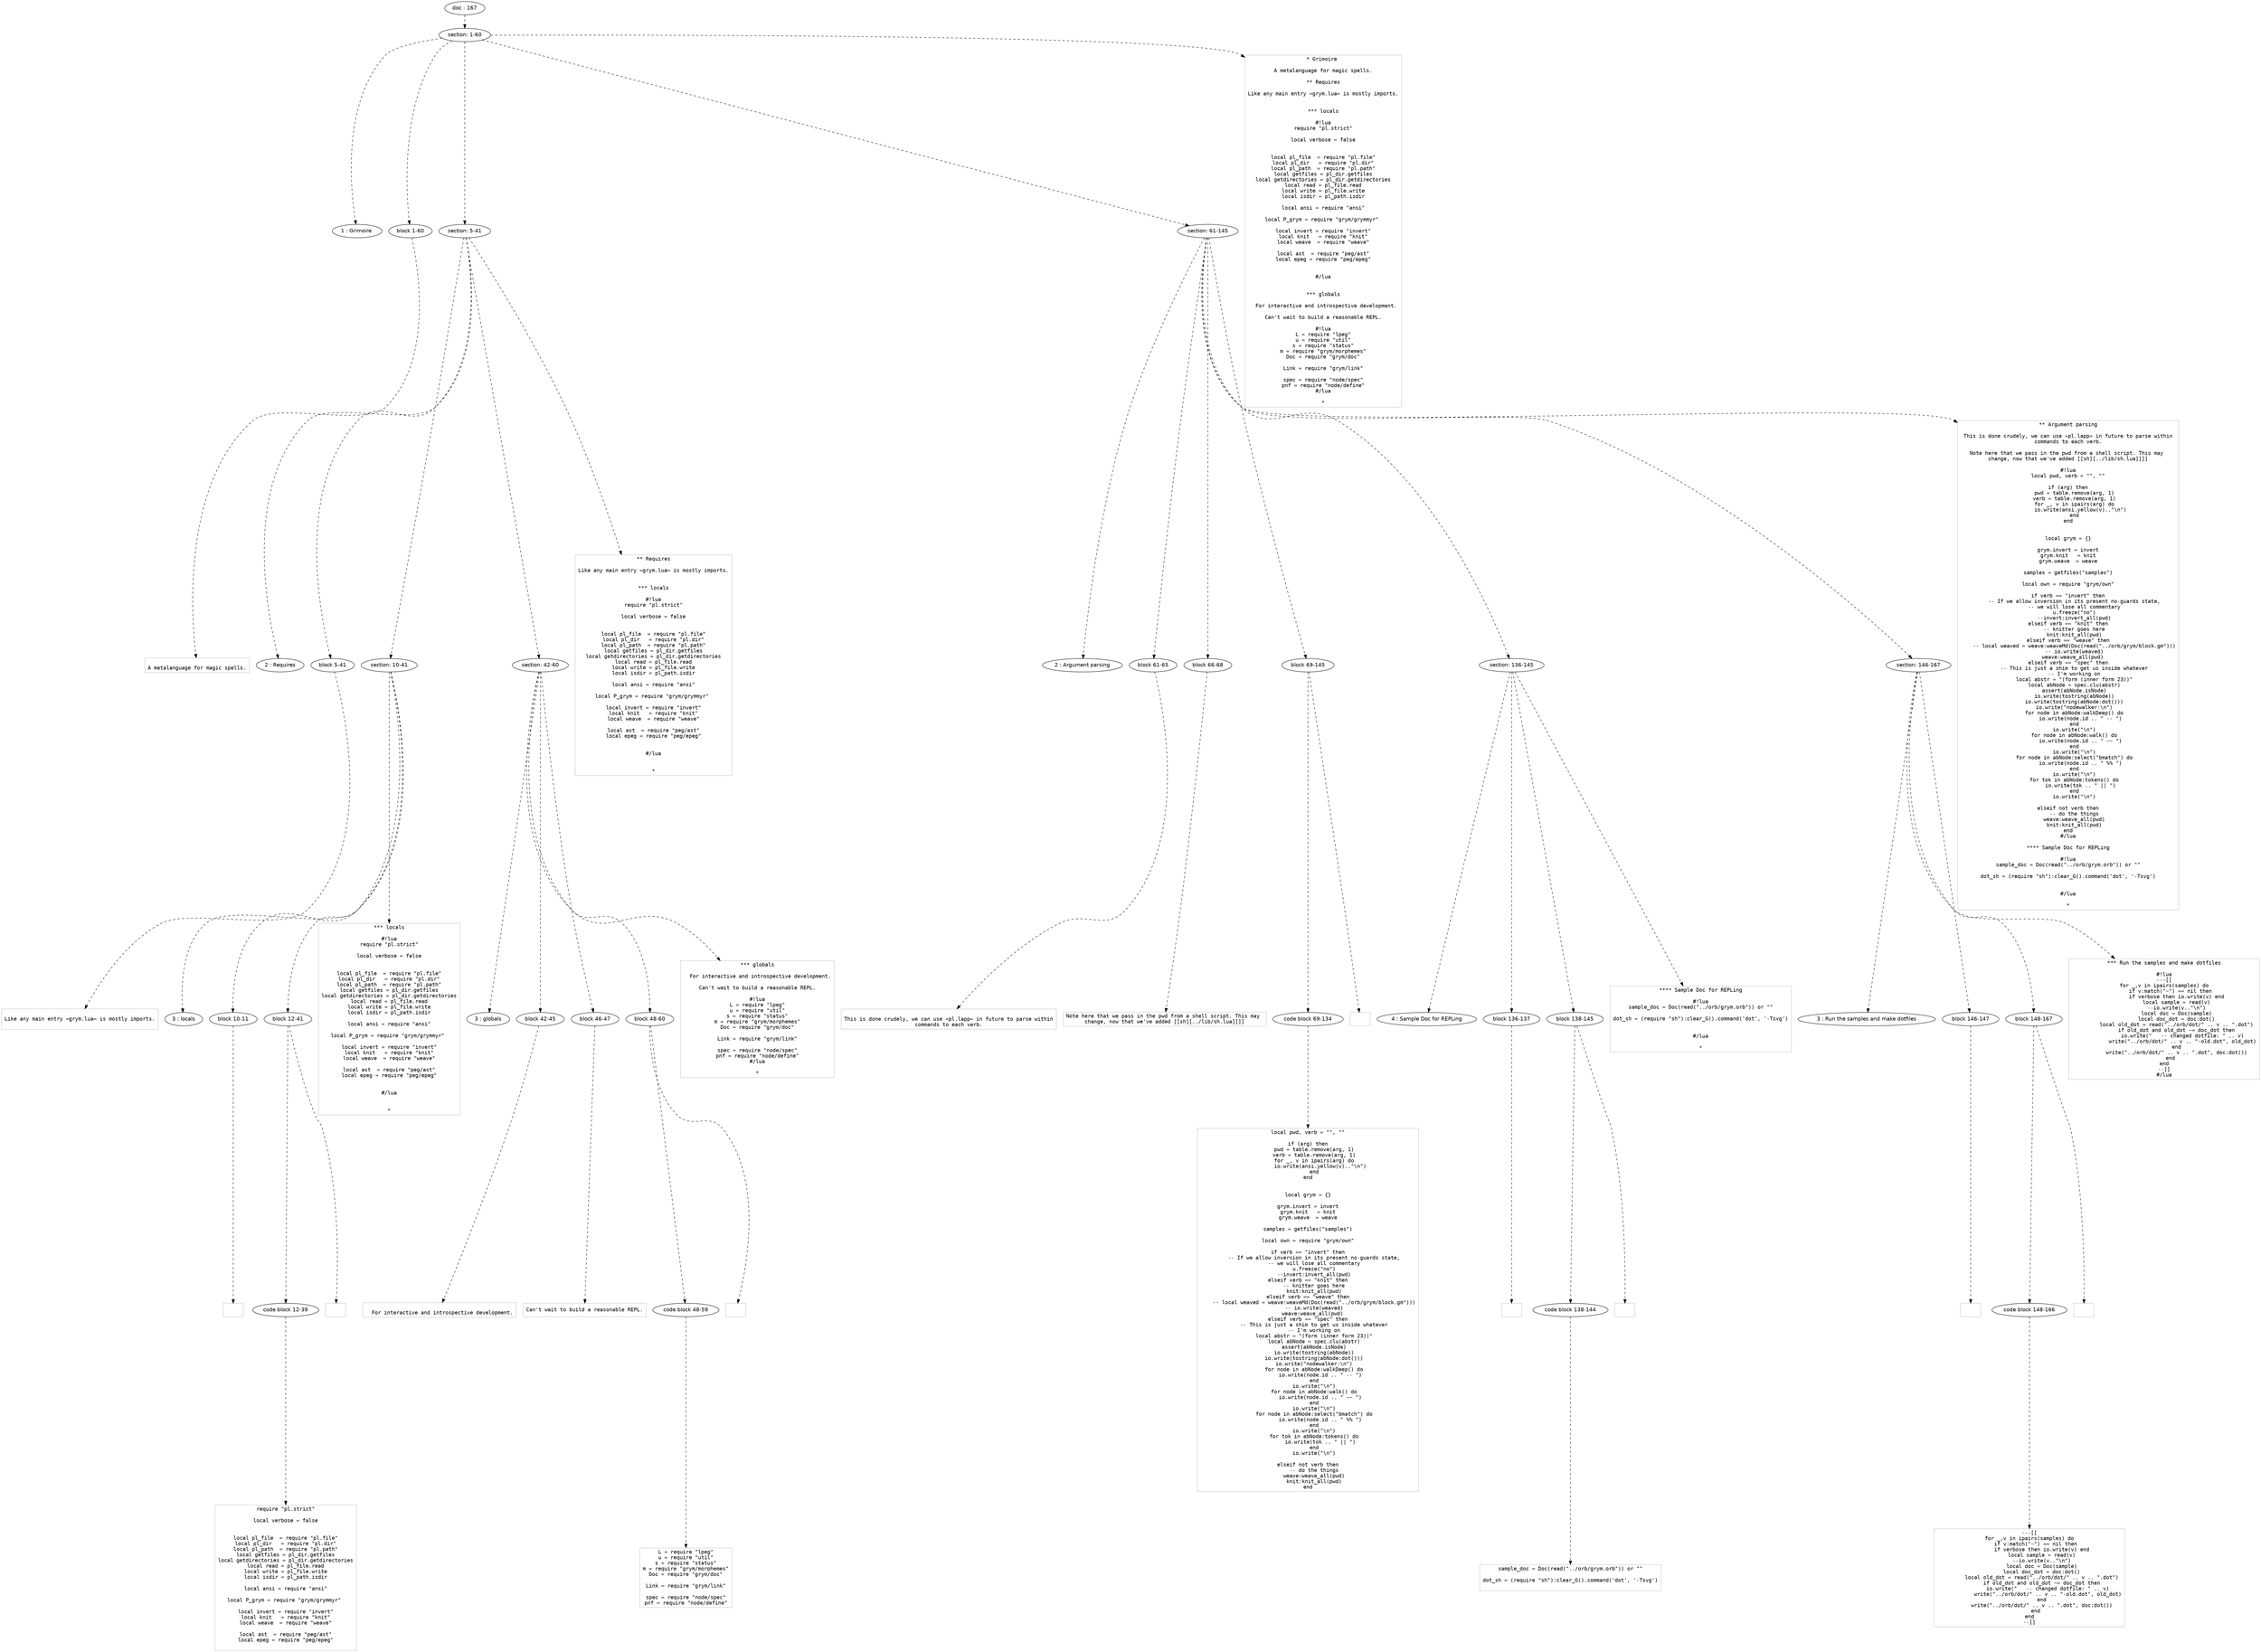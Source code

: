 digraph hierarchy {

node [fontname=Helvetica]
edge [style=dashed]

doc_0 [label="doc - 167"]


doc_0 -> { section_1}
{rank=same; section_1}

section_1 [label="section: 1-60"]


section_1 -> { header_2 block_3 section_4 section_5}
{rank=same; header_2 block_3 section_4 section_5}

header_2 [label="1 : Grimoire "]

block_3 [label="block 1-60"]

section_4 [label="section: 5-41"]

section_5 [label="section: 61-145"]


block_3 -> leaf_6
leaf_6  [color=Gray,shape=rectangle,fontname=Inconsolata,label="
A metalanguage for magic spells.
"]
section_4 -> { header_7 block_8 section_9 section_10}
{rank=same; header_7 block_8 section_9 section_10}

header_7 [label="2 : Requires"]

block_8 [label="block 5-41"]

section_9 [label="section: 10-41"]

section_10 [label="section: 42-60"]


block_8 -> leaf_11
leaf_11  [color=Gray,shape=rectangle,fontname=Inconsolata,label="
Like any main entry =grym.lua= is mostly imports.

"]
section_9 -> { header_12 block_13 block_14}
{rank=same; header_12 block_13 block_14}

header_12 [label="3 : locals"]

block_13 [label="block 10-11"]

block_14 [label="block 12-41"]


block_13 -> leaf_15
leaf_15  [color=Gray,shape=rectangle,fontname=Inconsolata,label=""]
block_14 -> { codeblock_16}
{rank=same; codeblock_16}

codeblock_16 [label="code block 12-39"]


codeblock_16 -> leaf_17
leaf_17  [color=Gray,shape=rectangle,fontname=Inconsolata,label="require \"pl.strict\"

local verbose = false


local pl_file  = require \"pl.file\"
local pl_dir   = require \"pl.dir\"
local pl_path  = require \"pl.path\"
local getfiles = pl_dir.getfiles
local getdirectories = pl_dir.getdirectories
local read = pl_file.read
local write = pl_file.write
local isdir = pl_path.isdir

local ansi = require \"ansi\"

local P_grym = require \"grym/grymmyr\" 

local invert = require \"invert\"
local knit   = require \"knit\"
local weave  = require \"weave\"

local ast  = require \"peg/ast\"
local epeg = require \"peg/epeg\"

"]
block_14 -> leaf_18
leaf_18  [color=Gray,shape=rectangle,fontname=Inconsolata,label="
"]
section_9 -> leaf_19
leaf_19  [color=Gray,shape=rectangle,fontname=Inconsolata,label="*** locals

#!lua
require \"pl.strict\"

local verbose = false


local pl_file  = require \"pl.file\"
local pl_dir   = require \"pl.dir\"
local pl_path  = require \"pl.path\"
local getfiles = pl_dir.getfiles
local getdirectories = pl_dir.getdirectories
local read = pl_file.read
local write = pl_file.write
local isdir = pl_path.isdir

local ansi = require \"ansi\"

local P_grym = require \"grym/grymmyr\" 

local invert = require \"invert\"
local knit   = require \"knit\"
local weave  = require \"weave\"

local ast  = require \"peg/ast\"
local epeg = require \"peg/epeg\"


#/lua


*"]
section_10 -> { header_20 block_21 block_22 block_23}
{rank=same; header_20 block_21 block_22 block_23}

header_20 [label="3 : globals"]

block_21 [label="block 42-45"]

block_22 [label="block 46-47"]

block_23 [label="block 48-60"]


block_21 -> leaf_24
leaf_24  [color=Gray,shape=rectangle,fontname=Inconsolata,label="
  For interactive and introspective development.
"]
block_22 -> leaf_25
leaf_25  [color=Gray,shape=rectangle,fontname=Inconsolata,label="Can't wait to build a reasonable REPL.
"]
block_23 -> { codeblock_26}
{rank=same; codeblock_26}

codeblock_26 [label="code block 48-59"]


codeblock_26 -> leaf_27
leaf_27  [color=Gray,shape=rectangle,fontname=Inconsolata,label="L = require \"lpeg\"
u = require \"util\"
s = require \"status\"
m = require \"grym/morphemes\"
Doc = require \"grym/doc\"

Link = require \"grym/link\"

spec = require \"node/spec\"
pnf = require \"node/define\""]
block_23 -> leaf_28
leaf_28  [color=Gray,shape=rectangle,fontname=Inconsolata,label=""]
section_10 -> leaf_29
leaf_29  [color=Gray,shape=rectangle,fontname=Inconsolata,label="*** globals

  For interactive and introspective development.

Can't wait to build a reasonable REPL.

#!lua
L = require \"lpeg\"
u = require \"util\"
s = require \"status\"
m = require \"grym/morphemes\"
Doc = require \"grym/doc\"

Link = require \"grym/link\"

spec = require \"node/spec\"
pnf = require \"node/define\"
#/lua

*"]
section_4 -> leaf_30
leaf_30  [color=Gray,shape=rectangle,fontname=Inconsolata,label="** Requires

Like any main entry =grym.lua= is mostly imports.


*** locals

#!lua
require \"pl.strict\"

local verbose = false


local pl_file  = require \"pl.file\"
local pl_dir   = require \"pl.dir\"
local pl_path  = require \"pl.path\"
local getfiles = pl_dir.getfiles
local getdirectories = pl_dir.getdirectories
local read = pl_file.read
local write = pl_file.write
local isdir = pl_path.isdir

local ansi = require \"ansi\"

local P_grym = require \"grym/grymmyr\" 

local invert = require \"invert\"
local knit   = require \"knit\"
local weave  = require \"weave\"

local ast  = require \"peg/ast\"
local epeg = require \"peg/epeg\"


#/lua


*"]
section_5 -> { header_31 block_32 block_33 block_34 section_35 section_36}
{rank=same; header_31 block_32 block_33 block_34 section_35 section_36}

header_31 [label="2 : Argument parsing"]

block_32 [label="block 61-65"]

block_33 [label="block 66-68"]

block_34 [label="block 69-145"]

section_35 [label="section: 136-145"]

section_36 [label="section: 146-167"]


block_32 -> leaf_37
leaf_37  [color=Gray,shape=rectangle,fontname=Inconsolata,label="
This is done crudely, we can use =pl.lapp= in future to parse within
commands to each verb.
"]
block_33 -> leaf_38
leaf_38  [color=Gray,shape=rectangle,fontname=Inconsolata,label="Note here that we pass in the pwd from a shell script. This may 
change, now that we've added [[sh][../lib/sh.lua]]]]
"]
block_34 -> { codeblock_39}
{rank=same; codeblock_39}

codeblock_39 [label="code block 69-134"]


codeblock_39 -> leaf_40
leaf_40  [color=Gray,shape=rectangle,fontname=Inconsolata,label="local pwd, verb = \"\", \"\"

if (arg) then
    pwd = table.remove(arg, 1)
    verb = table.remove(arg, 1)
    for _, v in ipairs(arg) do
        io.write(ansi.yellow(v)..\"\\n\")
    end
end


local grym = {}

grym.invert = invert
grym.knit   = knit
grym.weave  = weave

samples = getfiles(\"samples\")

local own = require \"grym/own\"

if verb == \"invert\" then
    -- If we allow inversion in its present no-guards state,
    -- we will lose all commentary
    u.freeze(\"no\")
    --invert:invert_all(pwd)
elseif verb == \"knit\" then
    -- knitter goes here
    knit:knit_all(pwd)
elseif verb == \"weave\" then
    -- local weaved = weave:weaveMd(Doc(read(\"../orb/grym/block.gm\")))
    -- io.write(weaved)
    weave:weave_all(pwd) 
elseif verb == \"spec\" then
    -- This is just a shim to get us inside whatever
    -- I'm working on
    local abstr = \"(form (inner form 23))\"
    local abNode = spec.clu(abstr)
    assert(abNode.isNode)
    io.write(tostring(abNode))
    io.write(tostring(abNode:dot()))
    io.write(\"nodewalker:\\n\")
    for node in abNode:walkDeep() do
        io.write(node.id .. \" -- \")
    end
    io.write(\"\\n\")
    for node in abNode:walk() do
        io.write(node.id .. \" ~~ \")
    end
    io.write(\"\\n\")
    for node in abNode:select(\"bmatch\") do
        io.write(node.id .. \" %% \")
    end
    io.write(\"\\n\")
    for tok in abNode:tokens() do
        io.write(tok .. \" || \")
    end
    io.write(\"\\n\")

elseif not verb then
    -- do the things
    weave:weave_all(pwd)
    knit:knit_all(pwd)
end"]
block_34 -> leaf_41
leaf_41  [color=Gray,shape=rectangle,fontname=Inconsolata,label=""]
section_35 -> { header_42 block_43 block_44}
{rank=same; header_42 block_43 block_44}

header_42 [label="4 : Sample Doc for REPLing"]

block_43 [label="block 136-137"]

block_44 [label="block 138-145"]


block_43 -> leaf_45
leaf_45  [color=Gray,shape=rectangle,fontname=Inconsolata,label=""]
block_44 -> { codeblock_46}
{rank=same; codeblock_46}

codeblock_46 [label="code block 138-144"]


codeblock_46 -> leaf_47
leaf_47  [color=Gray,shape=rectangle,fontname=Inconsolata,label="sample_doc = Doc(read(\"../orb/grym.orb\")) or \"\"

dot_sh = (require \"sh\"):clear_G().command('dot', '-Tsvg')

"]
block_44 -> leaf_48
leaf_48  [color=Gray,shape=rectangle,fontname=Inconsolata,label=""]
section_35 -> leaf_49
leaf_49  [color=Gray,shape=rectangle,fontname=Inconsolata,label="**** Sample Doc for REPLing

#!lua
sample_doc = Doc(read(\"../orb/grym.orb\")) or \"\"

dot_sh = (require \"sh\"):clear_G().command('dot', '-Tsvg')


#/lua

*"]
section_36 -> { header_50 block_51 block_52}
{rank=same; header_50 block_51 block_52}

header_50 [label="3 : Run the samples and make dotfiles"]

block_51 [label="block 146-147"]

block_52 [label="block 148-167"]


block_51 -> leaf_53
leaf_53  [color=Gray,shape=rectangle,fontname=Inconsolata,label=""]
block_52 -> { codeblock_54}
{rank=same; codeblock_54}

codeblock_54 [label="code block 148-166"]


codeblock_54 -> leaf_55
leaf_55  [color=Gray,shape=rectangle,fontname=Inconsolata,label="---[[
for _,v in ipairs(samples) do
    if v:match(\"~\") == nil then
        if verbose then io.write(v) end
        local sample = read(v)
        --io.write(v..\"\\n\")
        local doc = Doc(sample)
        local doc_dot = doc:dot()
        local old_dot = read(\"../orb/dot/\" .. v .. \".dot\")
        if old_dot and old_dot ~= doc_dot then
            io.write(\"   -- changed dotfile: \" .. v)
            write(\"../orb/dot/\" .. v .. \"-old.dot\", old_dot)
        end
        write(\"../orb/dot/\" .. v .. \".dot\", doc:dot())
    end
end
--]]"]
block_52 -> leaf_56
leaf_56  [color=Gray,shape=rectangle,fontname=Inconsolata,label=""]
section_36 -> leaf_57
leaf_57  [color=Gray,shape=rectangle,fontname=Inconsolata,label="*** Run the samples and make dotfiles

#!lua
---[[
for _,v in ipairs(samples) do
    if v:match(\"~\") == nil then
        if verbose then io.write(v) end
        local sample = read(v)
        --io.write(v..\"\\n\")
        local doc = Doc(sample)
        local doc_dot = doc:dot()
        local old_dot = read(\"../orb/dot/\" .. v .. \".dot\")
        if old_dot and old_dot ~= doc_dot then
            io.write(\"   -- changed dotfile: \" .. v)
            write(\"../orb/dot/\" .. v .. \"-old.dot\", old_dot)
        end
        write(\"../orb/dot/\" .. v .. \".dot\", doc:dot())
    end
end
--]]
#/lua"]
section_5 -> leaf_58
leaf_58  [color=Gray,shape=rectangle,fontname=Inconsolata,label="** Argument parsing

This is done crudely, we can use =pl.lapp= in future to parse within
commands to each verb.

Note here that we pass in the pwd from a shell script. This may 
change, now that we've added [[sh][../lib/sh.lua]]]]

#!lua
local pwd, verb = \"\", \"\"

if (arg) then
    pwd = table.remove(arg, 1)
    verb = table.remove(arg, 1)
    for _, v in ipairs(arg) do
        io.write(ansi.yellow(v)..\"\\n\")
    end
end


local grym = {}

grym.invert = invert
grym.knit   = knit
grym.weave  = weave

samples = getfiles(\"samples\")

local own = require \"grym/own\"

if verb == \"invert\" then
    -- If we allow inversion in its present no-guards state,
    -- we will lose all commentary
    u.freeze(\"no\")
    --invert:invert_all(pwd)
elseif verb == \"knit\" then
    -- knitter goes here
    knit:knit_all(pwd)
elseif verb == \"weave\" then
    -- local weaved = weave:weaveMd(Doc(read(\"../orb/grym/block.gm\")))
    -- io.write(weaved)
    weave:weave_all(pwd) 
elseif verb == \"spec\" then
    -- This is just a shim to get us inside whatever
    -- I'm working on
    local abstr = \"(form (inner form 23))\"
    local abNode = spec.clu(abstr)
    assert(abNode.isNode)
    io.write(tostring(abNode))
    io.write(tostring(abNode:dot()))
    io.write(\"nodewalker:\\n\")
    for node in abNode:walkDeep() do
        io.write(node.id .. \" -- \")
    end
    io.write(\"\\n\")
    for node in abNode:walk() do
        io.write(node.id .. \" ~~ \")
    end
    io.write(\"\\n\")
    for node in abNode:select(\"bmatch\") do
        io.write(node.id .. \" %% \")
    end
    io.write(\"\\n\")
    for tok in abNode:tokens() do
        io.write(tok .. \" || \")
    end
    io.write(\"\\n\")

elseif not verb then
    -- do the things
    weave:weave_all(pwd)
    knit:knit_all(pwd)
end
#/lua

**** Sample Doc for REPLing

#!lua
sample_doc = Doc(read(\"../orb/grym.orb\")) or \"\"

dot_sh = (require \"sh\"):clear_G().command('dot', '-Tsvg')


#/lua

*"]
section_1 -> leaf_59
leaf_59  [color=Gray,shape=rectangle,fontname=Inconsolata,label="* Grimoire 

A metalanguage for magic spells.

** Requires

Like any main entry =grym.lua= is mostly imports.


*** locals

#!lua
require \"pl.strict\"

local verbose = false


local pl_file  = require \"pl.file\"
local pl_dir   = require \"pl.dir\"
local pl_path  = require \"pl.path\"
local getfiles = pl_dir.getfiles
local getdirectories = pl_dir.getdirectories
local read = pl_file.read
local write = pl_file.write
local isdir = pl_path.isdir

local ansi = require \"ansi\"

local P_grym = require \"grym/grymmyr\" 

local invert = require \"invert\"
local knit   = require \"knit\"
local weave  = require \"weave\"

local ast  = require \"peg/ast\"
local epeg = require \"peg/epeg\"


#/lua


*** globals

  For interactive and introspective development.

Can't wait to build a reasonable REPL.

#!lua
L = require \"lpeg\"
u = require \"util\"
s = require \"status\"
m = require \"grym/morphemes\"
Doc = require \"grym/doc\"

Link = require \"grym/link\"

spec = require \"node/spec\"
pnf = require \"node/define\"
#/lua

*"]

}
